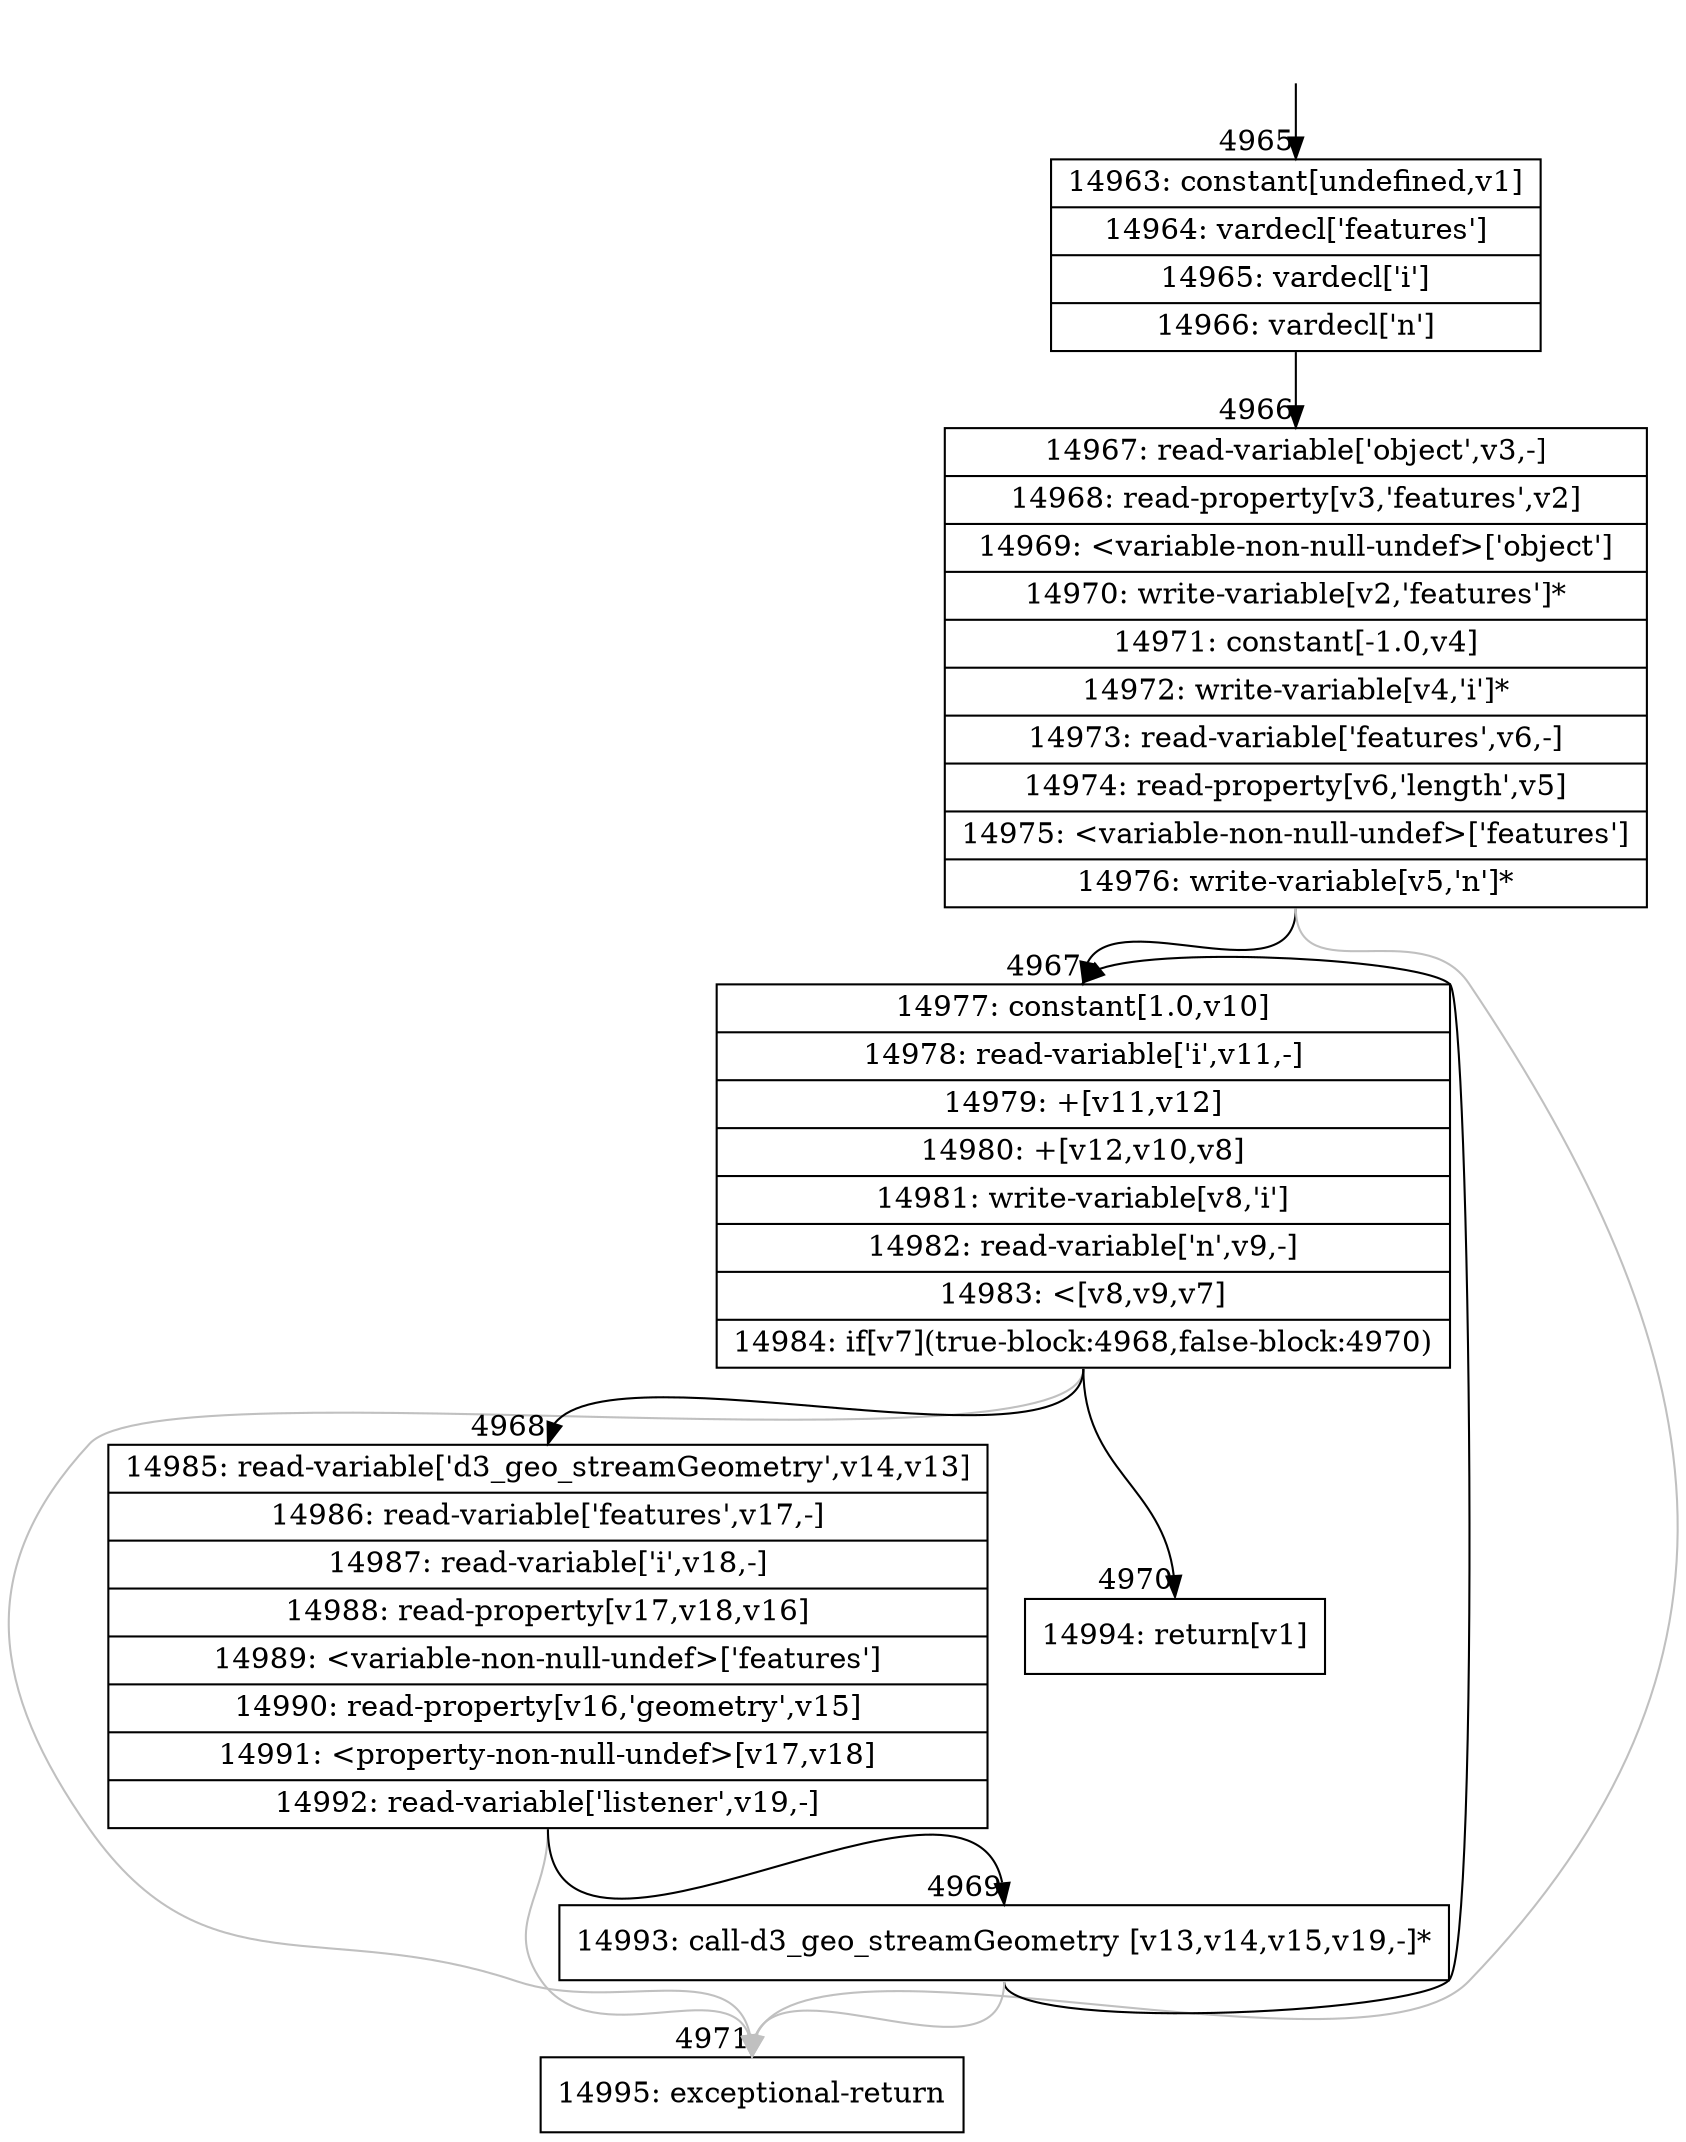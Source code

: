 digraph {
rankdir="TD"
BB_entry470[shape=none,label=""];
BB_entry470 -> BB4965 [tailport=s, headport=n, headlabel="    4965"]
BB4965 [shape=record label="{14963: constant[undefined,v1]|14964: vardecl['features']|14965: vardecl['i']|14966: vardecl['n']}" ] 
BB4965 -> BB4966 [tailport=s, headport=n, headlabel="      4966"]
BB4966 [shape=record label="{14967: read-variable['object',v3,-]|14968: read-property[v3,'features',v2]|14969: \<variable-non-null-undef\>['object']|14970: write-variable[v2,'features']*|14971: constant[-1.0,v4]|14972: write-variable[v4,'i']*|14973: read-variable['features',v6,-]|14974: read-property[v6,'length',v5]|14975: \<variable-non-null-undef\>['features']|14976: write-variable[v5,'n']*}" ] 
BB4966 -> BB4967 [tailport=s, headport=n, headlabel="      4967"]
BB4966 -> BB4971 [tailport=s, headport=n, color=gray, headlabel="      4971"]
BB4967 [shape=record label="{14977: constant[1.0,v10]|14978: read-variable['i',v11,-]|14979: +[v11,v12]|14980: +[v12,v10,v8]|14981: write-variable[v8,'i']|14982: read-variable['n',v9,-]|14983: \<[v8,v9,v7]|14984: if[v7](true-block:4968,false-block:4970)}" ] 
BB4967 -> BB4968 [tailport=s, headport=n, headlabel="      4968"]
BB4967 -> BB4970 [tailport=s, headport=n, headlabel="      4970"]
BB4967 -> BB4971 [tailport=s, headport=n, color=gray]
BB4968 [shape=record label="{14985: read-variable['d3_geo_streamGeometry',v14,v13]|14986: read-variable['features',v17,-]|14987: read-variable['i',v18,-]|14988: read-property[v17,v18,v16]|14989: \<variable-non-null-undef\>['features']|14990: read-property[v16,'geometry',v15]|14991: \<property-non-null-undef\>[v17,v18]|14992: read-variable['listener',v19,-]}" ] 
BB4968 -> BB4969 [tailport=s, headport=n, headlabel="      4969"]
BB4968 -> BB4971 [tailport=s, headport=n, color=gray]
BB4969 [shape=record label="{14993: call-d3_geo_streamGeometry [v13,v14,v15,v19,-]*}" ] 
BB4969 -> BB4967 [tailport=s, headport=n]
BB4969 -> BB4971 [tailport=s, headport=n, color=gray]
BB4970 [shape=record label="{14994: return[v1]}" ] 
BB4971 [shape=record label="{14995: exceptional-return}" ] 
//#$~ 2883
}
